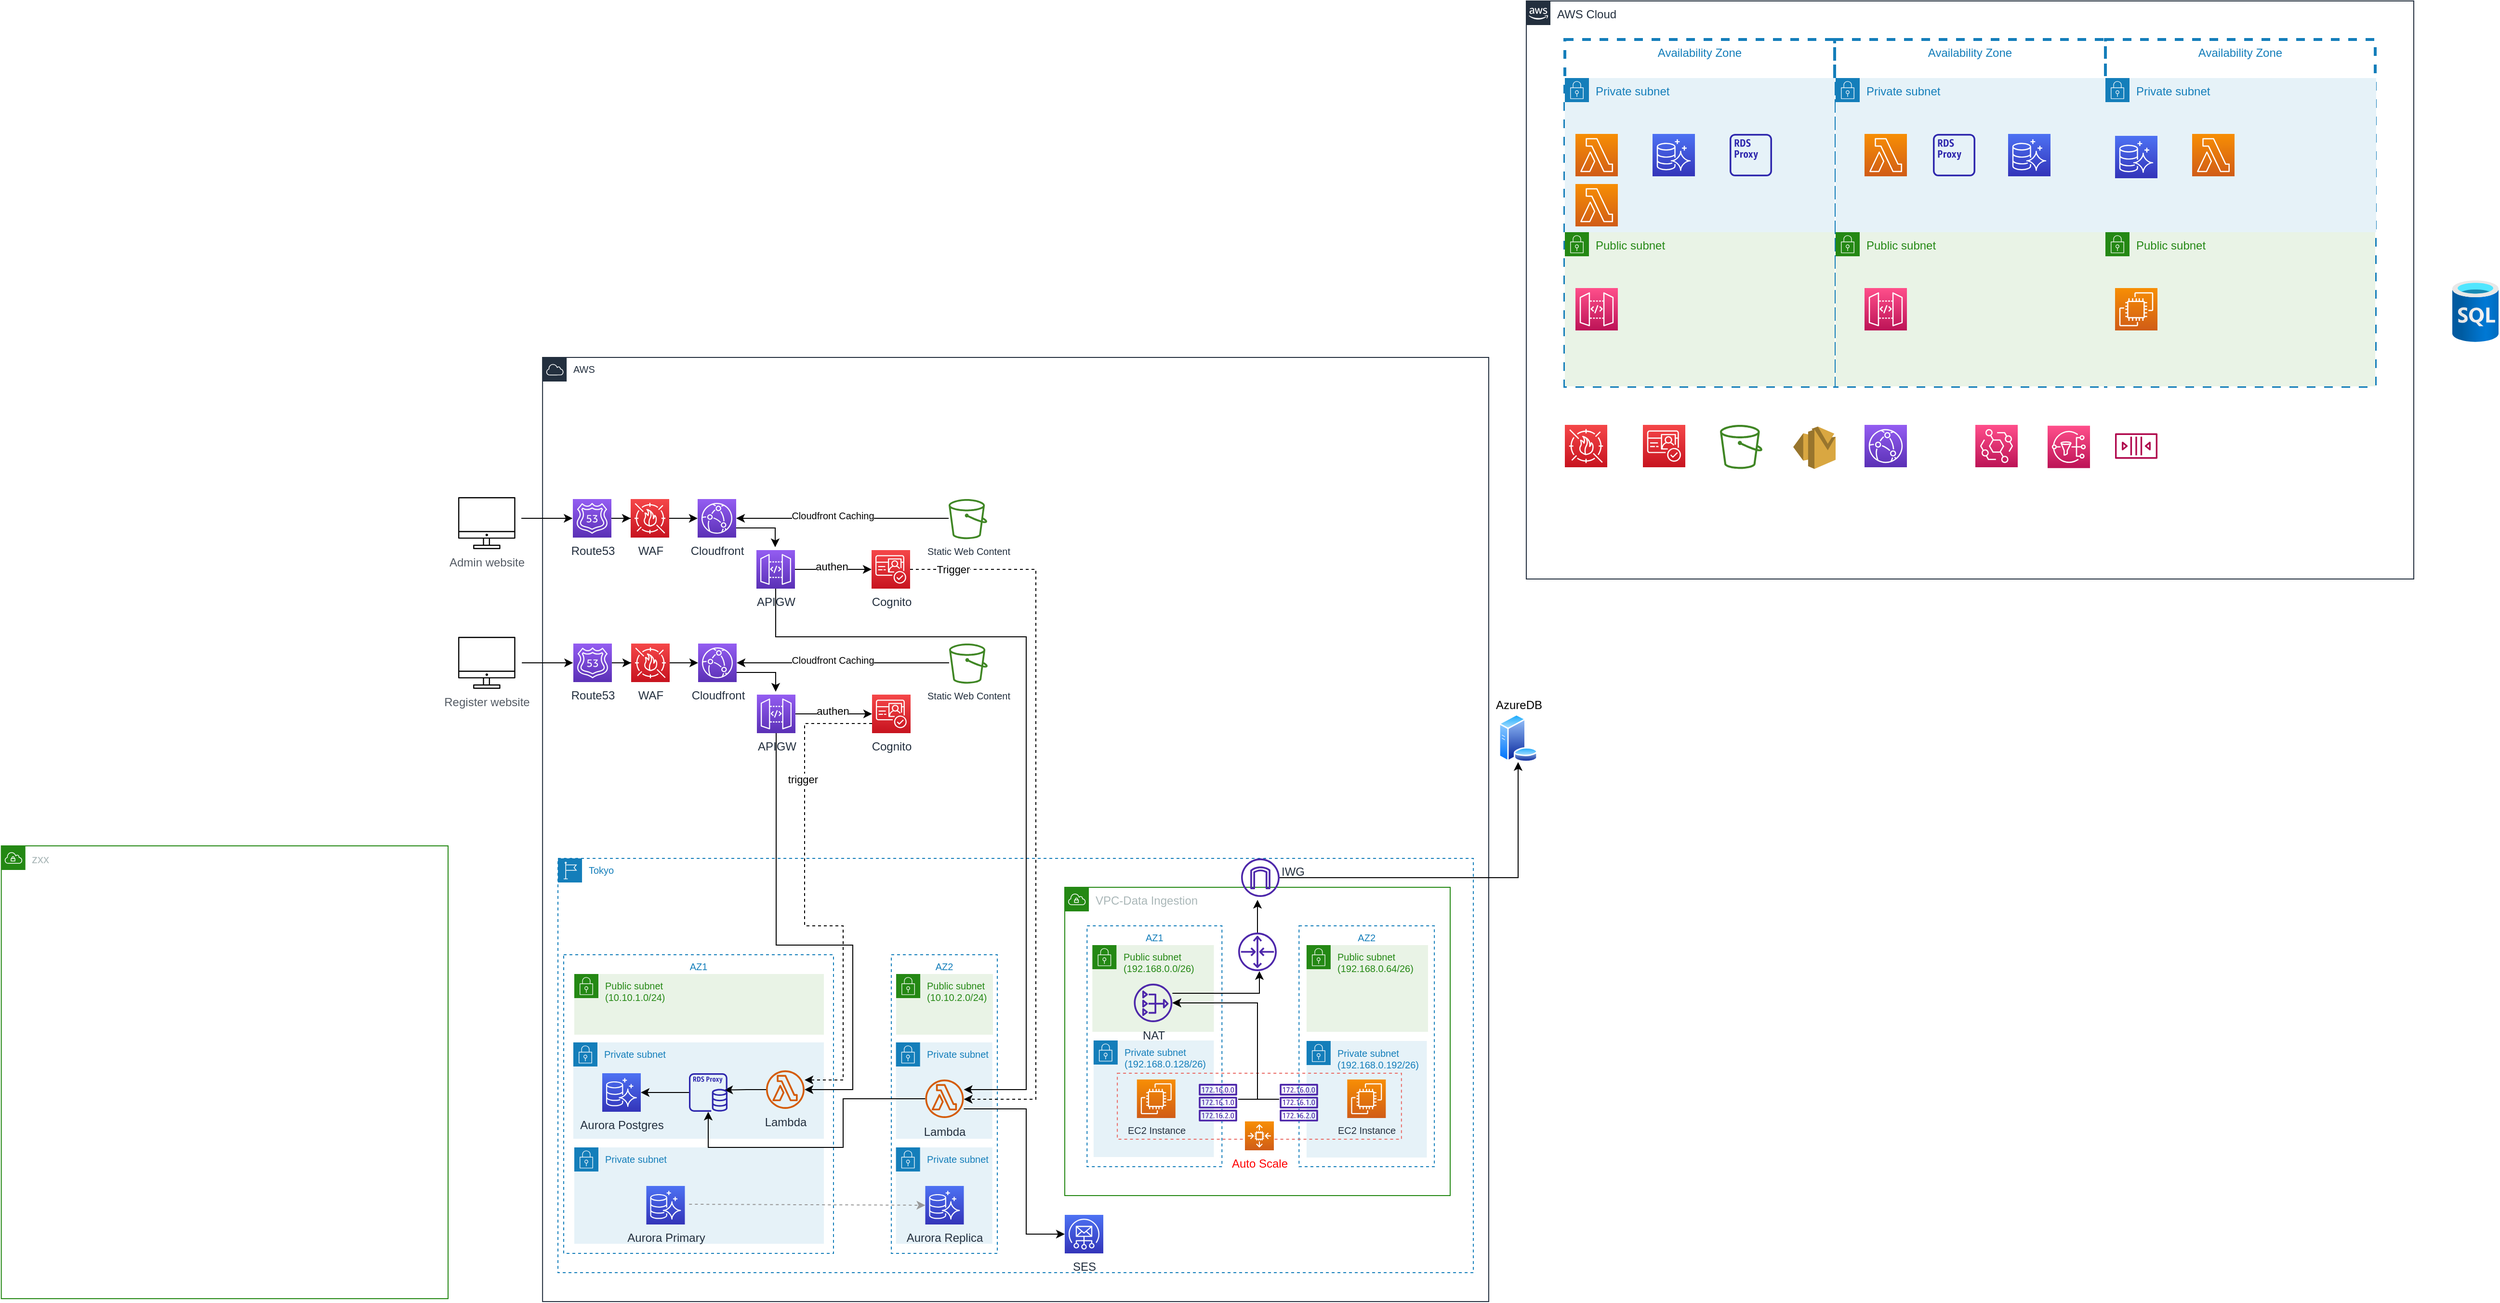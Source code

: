<mxfile version="16.1.0" type="github">
  <diagram id="2hSW9WzXb2fy43kRYRb5" name="Page-1">
    <mxGraphModel dx="2351" dy="500" grid="1" gridSize="10" guides="1" tooltips="1" connect="1" arrows="1" fold="1" page="0" pageScale="1" pageWidth="827" pageHeight="1169" math="0" shadow="0">
      <root>
        <mxCell id="0" />
        <mxCell id="1" parent="0" />
        <mxCell id="uzvsBsuKQJrdJu88t_Hv-79" value="AWS" style="points=[[0,0],[0.25,0],[0.5,0],[0.75,0],[1,0],[1,0.25],[1,0.5],[1,0.75],[1,1],[0.75,1],[0.5,1],[0.25,1],[0,1],[0,0.75],[0,0.5],[0,0.25]];outlineConnect=0;gradientColor=none;html=1;whiteSpace=wrap;fontSize=10;fontStyle=0;shape=mxgraph.aws4.group;grIcon=mxgraph.aws4.group_aws_cloud;strokeColor=#232F3E;fillColor=none;verticalAlign=top;align=left;spacingLeft=30;fontColor=#232F3E;dashed=0;" vertex="1" parent="1">
          <mxGeometry x="-1021.93" y="650" width="981.93" height="980" as="geometry" />
        </mxCell>
        <mxCell id="uzvsBsuKQJrdJu88t_Hv-80" value="Tokyo" style="points=[[0,0],[0.25,0],[0.5,0],[0.75,0],[1,0],[1,0.25],[1,0.5],[1,0.75],[1,1],[0.75,1],[0.5,1],[0.25,1],[0,1],[0,0.75],[0,0.5],[0,0.25]];outlineConnect=0;gradientColor=none;html=1;whiteSpace=wrap;fontSize=10;fontStyle=0;shape=mxgraph.aws4.group;grIcon=mxgraph.aws4.group_region;strokeColor=#147EBA;fillColor=none;verticalAlign=top;align=left;spacingLeft=30;fontColor=#147EBA;dashed=1;" vertex="1" parent="1">
          <mxGeometry x="-1005.97" y="1170" width="950" height="430" as="geometry" />
        </mxCell>
        <mxCell id="uzvsBsuKQJrdJu88t_Hv-116" value="VPC-Data Ingestion" style="points=[[0,0],[0.25,0],[0.5,0],[0.75,0],[1,0],[1,0.25],[1,0.5],[1,0.75],[1,1],[0.75,1],[0.5,1],[0.25,1],[0,1],[0,0.75],[0,0.5],[0,0.25]];outlineConnect=0;gradientColor=none;html=1;whiteSpace=wrap;fontSize=12;fontStyle=0;shape=mxgraph.aws4.group;grIcon=mxgraph.aws4.group_vpc;strokeColor=#248814;fillColor=none;verticalAlign=top;align=left;spacingLeft=30;fontColor=#AAB7B8;dashed=0;" vertex="1" parent="1">
          <mxGeometry x="-480" y="1200" width="400" height="320" as="geometry" />
        </mxCell>
        <mxCell id="uzvsBsuKQJrdJu88t_Hv-118" value="AZ2" style="fillColor=none;strokeColor=#147EBA;dashed=1;verticalAlign=top;fontStyle=0;fontColor=#147EBA;fontSize=10;" vertex="1" parent="1">
          <mxGeometry x="-236.86" y="1240" width="140.43" height="250" as="geometry" />
        </mxCell>
        <mxCell id="uzvsBsuKQJrdJu88t_Hv-148" value="Private subnet&lt;br&gt;(192.168.0.192/26)" style="points=[[0,0],[0.25,0],[0.5,0],[0.75,0],[1,0],[1,0.25],[1,0.5],[1,0.75],[1,1],[0.75,1],[0.5,1],[0.25,1],[0,1],[0,0.75],[0,0.5],[0,0.25]];outlineConnect=0;gradientColor=none;html=1;whiteSpace=wrap;fontSize=10;fontStyle=0;shape=mxgraph.aws4.group;grIcon=mxgraph.aws4.group_security_group;grStroke=0;strokeColor=#147EBA;fillColor=#E6F2F8;verticalAlign=top;align=left;spacingLeft=30;fontColor=#147EBA;dashed=0;" vertex="1" parent="1">
          <mxGeometry x="-229.05" y="1359.5" width="124.81" height="121" as="geometry" />
        </mxCell>
        <mxCell id="uzvsBsuKQJrdJu88t_Hv-1" value="AWS Cloud" style="points=[[0,0],[0.25,0],[0.5,0],[0.75,0],[1,0],[1,0.25],[1,0.5],[1,0.75],[1,1],[0.75,1],[0.5,1],[0.25,1],[0,1],[0,0.75],[0,0.5],[0,0.25]];outlineConnect=0;gradientColor=none;html=1;whiteSpace=wrap;fontSize=12;fontStyle=0;container=1;pointerEvents=0;collapsible=0;recursiveResize=0;shape=mxgraph.aws4.group;grIcon=mxgraph.aws4.group_aws_cloud_alt;strokeColor=#232F3E;fillColor=none;verticalAlign=top;align=left;spacingLeft=30;fontColor=#232F3E;dashed=0;" vertex="1" parent="1">
          <mxGeometry x="-1" y="280" width="921" height="600" as="geometry" />
        </mxCell>
        <mxCell id="uzvsBsuKQJrdJu88t_Hv-2" value="Availability Zone" style="fillColor=none;strokeColor=#147EBA;dashed=1;verticalAlign=top;fontStyle=0;fontColor=#147EBA;strokeWidth=3;" vertex="1" parent="uzvsBsuKQJrdJu88t_Hv-1">
          <mxGeometry x="40" y="40" width="280" height="360" as="geometry" />
        </mxCell>
        <mxCell id="uzvsBsuKQJrdJu88t_Hv-19" value="Availability Zone" style="fillColor=none;strokeColor=#147EBA;dashed=1;verticalAlign=top;fontStyle=0;fontColor=#147EBA;strokeWidth=3;" vertex="1" parent="uzvsBsuKQJrdJu88t_Hv-1">
          <mxGeometry x="320" y="40" width="281" height="360" as="geometry" />
        </mxCell>
        <mxCell id="uzvsBsuKQJrdJu88t_Hv-20" value="Availability Zone" style="fillColor=none;strokeColor=#147EBA;dashed=1;verticalAlign=top;fontStyle=0;fontColor=#147EBA;strokeWidth=3;" vertex="1" parent="uzvsBsuKQJrdJu88t_Hv-1">
          <mxGeometry x="601" y="40" width="280" height="360" as="geometry" />
        </mxCell>
        <mxCell id="uzvsBsuKQJrdJu88t_Hv-13" value="Private subnet" style="points=[[0,0],[0.25,0],[0.5,0],[0.75,0],[1,0],[1,0.25],[1,0.5],[1,0.75],[1,1],[0.75,1],[0.5,1],[0.25,1],[0,1],[0,0.75],[0,0.5],[0,0.25]];outlineConnect=0;gradientColor=none;html=1;whiteSpace=wrap;fontSize=12;fontStyle=0;container=1;pointerEvents=0;collapsible=0;recursiveResize=0;shape=mxgraph.aws4.group;grIcon=mxgraph.aws4.group_security_group;grStroke=0;strokeColor=#147EBA;fillColor=#E6F2F8;verticalAlign=top;align=left;spacingLeft=30;fontColor=#147EBA;dashed=0;" vertex="1" parent="uzvsBsuKQJrdJu88t_Hv-1">
          <mxGeometry x="40" y="80" width="280" height="160" as="geometry" />
        </mxCell>
        <mxCell id="uzvsBsuKQJrdJu88t_Hv-26" value="Private subnet" style="points=[[0,0],[0.25,0],[0.5,0],[0.75,0],[1,0],[1,0.25],[1,0.5],[1,0.75],[1,1],[0.75,1],[0.5,1],[0.25,1],[0,1],[0,0.75],[0,0.5],[0,0.25]];outlineConnect=0;gradientColor=none;html=1;whiteSpace=wrap;fontSize=12;fontStyle=0;container=1;pointerEvents=0;collapsible=0;recursiveResize=0;shape=mxgraph.aws4.group;grIcon=mxgraph.aws4.group_security_group;grStroke=0;strokeColor=#147EBA;fillColor=#E6F2F8;verticalAlign=top;align=left;spacingLeft=30;fontColor=#147EBA;dashed=0;" vertex="1" parent="uzvsBsuKQJrdJu88t_Hv-1">
          <mxGeometry x="321" y="80" width="280" height="160" as="geometry" />
        </mxCell>
        <mxCell id="uzvsBsuKQJrdJu88t_Hv-28" value="" style="sketch=0;points=[[0,0,0],[0.25,0,0],[0.5,0,0],[0.75,0,0],[1,0,0],[0,1,0],[0.25,1,0],[0.5,1,0],[0.75,1,0],[1,1,0],[0,0.25,0],[0,0.5,0],[0,0.75,0],[1,0.25,0],[1,0.5,0],[1,0.75,0]];outlineConnect=0;fontColor=#232F3E;gradientColor=#F78E04;gradientDirection=north;fillColor=#D05C17;strokeColor=#ffffff;dashed=0;verticalLabelPosition=bottom;verticalAlign=top;align=center;html=1;fontSize=12;fontStyle=0;aspect=fixed;shape=mxgraph.aws4.resourceIcon;resIcon=mxgraph.aws4.lambda;" vertex="1" parent="uzvsBsuKQJrdJu88t_Hv-26">
          <mxGeometry x="30" y="58" width="44" height="44" as="geometry" />
        </mxCell>
        <mxCell id="uzvsBsuKQJrdJu88t_Hv-30" value="" style="sketch=0;points=[[0,0,0],[0.25,0,0],[0.5,0,0],[0.75,0,0],[1,0,0],[0,1,0],[0.25,1,0],[0.5,1,0],[0.75,1,0],[1,1,0],[0,0.25,0],[0,0.5,0],[0,0.75,0],[1,0.25,0],[1,0.5,0],[1,0.75,0]];outlineConnect=0;fontColor=#232F3E;gradientColor=#4D72F3;gradientDirection=north;fillColor=#3334B9;strokeColor=#ffffff;dashed=0;verticalLabelPosition=bottom;verticalAlign=top;align=center;html=1;fontSize=12;fontStyle=0;aspect=fixed;shape=mxgraph.aws4.resourceIcon;resIcon=mxgraph.aws4.aurora;" vertex="1" parent="uzvsBsuKQJrdJu88t_Hv-26">
          <mxGeometry x="179" y="58" width="44" height="44" as="geometry" />
        </mxCell>
        <mxCell id="uzvsBsuKQJrdJu88t_Hv-27" value="Private subnet" style="points=[[0,0],[0.25,0],[0.5,0],[0.75,0],[1,0],[1,0.25],[1,0.5],[1,0.75],[1,1],[0.75,1],[0.5,1],[0.25,1],[0,1],[0,0.75],[0,0.5],[0,0.25]];outlineConnect=0;gradientColor=none;html=1;whiteSpace=wrap;fontSize=12;fontStyle=0;container=1;pointerEvents=0;collapsible=0;recursiveResize=0;shape=mxgraph.aws4.group;grIcon=mxgraph.aws4.group_security_group;grStroke=0;strokeColor=#147EBA;fillColor=#E6F2F8;verticalAlign=top;align=left;spacingLeft=30;fontColor=#147EBA;dashed=0;strokeWidth=6;" vertex="1" parent="uzvsBsuKQJrdJu88t_Hv-1">
          <mxGeometry x="601" y="80" width="281" height="160" as="geometry" />
        </mxCell>
        <mxCell id="uzvsBsuKQJrdJu88t_Hv-31" value="" style="sketch=0;points=[[0,0,0],[0.25,0,0],[0.5,0,0],[0.75,0,0],[1,0,0],[0,1,0],[0.25,1,0],[0.5,1,0],[0.75,1,0],[1,1,0],[0,0.25,0],[0,0.5,0],[0,0.75,0],[1,0.25,0],[1,0.5,0],[1,0.75,0]];outlineConnect=0;fontColor=#232F3E;gradientColor=#4D72F3;gradientDirection=north;fillColor=#3334B9;strokeColor=#ffffff;dashed=0;verticalLabelPosition=bottom;verticalAlign=top;align=center;html=1;fontSize=12;fontStyle=0;aspect=fixed;shape=mxgraph.aws4.resourceIcon;resIcon=mxgraph.aws4.aurora;" vertex="1" parent="uzvsBsuKQJrdJu88t_Hv-27">
          <mxGeometry x="10" y="60" width="44" height="44" as="geometry" />
        </mxCell>
        <mxCell id="uzvsBsuKQJrdJu88t_Hv-77" value="" style="sketch=0;points=[[0,0,0],[0.25,0,0],[0.5,0,0],[0.75,0,0],[1,0,0],[0,1,0],[0.25,1,0],[0.5,1,0],[0.75,1,0],[1,1,0],[0,0.25,0],[0,0.5,0],[0,0.75,0],[1,0.25,0],[1,0.5,0],[1,0.75,0]];outlineConnect=0;fontColor=#232F3E;gradientColor=#F78E04;gradientDirection=north;fillColor=#D05C17;strokeColor=#ffffff;dashed=0;verticalLabelPosition=bottom;verticalAlign=top;align=center;html=1;fontSize=12;fontStyle=0;aspect=fixed;shape=mxgraph.aws4.resourceIcon;resIcon=mxgraph.aws4.lambda;" vertex="1" parent="uzvsBsuKQJrdJu88t_Hv-27">
          <mxGeometry x="90" y="58" width="44" height="44" as="geometry" />
        </mxCell>
        <mxCell id="uzvsBsuKQJrdJu88t_Hv-16" value="" style="sketch=0;points=[[0,0,0],[0.25,0,0],[0.5,0,0],[0.75,0,0],[1,0,0],[0,1,0],[0.25,1,0],[0.5,1,0],[0.75,1,0],[1,1,0],[0,0.25,0],[0,0.5,0],[0,0.75,0],[1,0.25,0],[1,0.5,0],[1,0.75,0]];outlineConnect=0;fontColor=#232F3E;gradientColor=#F78E04;gradientDirection=north;fillColor=#D05C17;strokeColor=#ffffff;dashed=0;verticalLabelPosition=bottom;verticalAlign=top;align=center;html=1;fontSize=12;fontStyle=0;aspect=fixed;shape=mxgraph.aws4.resourceIcon;resIcon=mxgraph.aws4.lambda;" vertex="1" parent="uzvsBsuKQJrdJu88t_Hv-1">
          <mxGeometry x="51" y="138" width="44" height="44" as="geometry" />
        </mxCell>
        <mxCell id="uzvsBsuKQJrdJu88t_Hv-18" value="" style="sketch=0;outlineConnect=0;fontColor=#232F3E;gradientColor=none;fillColor=#2E27AD;strokeColor=none;dashed=0;verticalLabelPosition=bottom;verticalAlign=top;align=center;html=1;fontSize=12;fontStyle=0;aspect=fixed;pointerEvents=1;shape=mxgraph.aws4.rds_proxy_alt;" vertex="1" parent="uzvsBsuKQJrdJu88t_Hv-1">
          <mxGeometry x="211" y="138" width="44" height="44" as="geometry" />
        </mxCell>
        <mxCell id="uzvsBsuKQJrdJu88t_Hv-17" value="" style="sketch=0;points=[[0,0,0],[0.25,0,0],[0.5,0,0],[0.75,0,0],[1,0,0],[0,1,0],[0.25,1,0],[0.5,1,0],[0.75,1,0],[1,1,0],[0,0.25,0],[0,0.5,0],[0,0.75,0],[1,0.25,0],[1,0.5,0],[1,0.75,0]];outlineConnect=0;fontColor=#232F3E;gradientColor=#4D72F3;gradientDirection=north;fillColor=#3334B9;strokeColor=#ffffff;dashed=0;verticalLabelPosition=bottom;verticalAlign=top;align=center;html=1;fontSize=12;fontStyle=0;aspect=fixed;shape=mxgraph.aws4.resourceIcon;resIcon=mxgraph.aws4.aurora;" vertex="1" parent="uzvsBsuKQJrdJu88t_Hv-1">
          <mxGeometry x="131" y="138" width="44" height="44" as="geometry" />
        </mxCell>
        <mxCell id="uzvsBsuKQJrdJu88t_Hv-29" value="" style="sketch=0;outlineConnect=0;fontColor=#232F3E;gradientColor=none;fillColor=#2E27AD;strokeColor=none;dashed=0;verticalLabelPosition=bottom;verticalAlign=top;align=center;html=1;fontSize=12;fontStyle=0;aspect=fixed;pointerEvents=1;shape=mxgraph.aws4.rds_proxy_alt;" vertex="1" parent="uzvsBsuKQJrdJu88t_Hv-1">
          <mxGeometry x="422" y="138" width="44" height="44" as="geometry" />
        </mxCell>
        <mxCell id="uzvsBsuKQJrdJu88t_Hv-32" value="Public subnet" style="points=[[0,0],[0.25,0],[0.5,0],[0.75,0],[1,0],[1,0.25],[1,0.5],[1,0.75],[1,1],[0.75,1],[0.5,1],[0.25,1],[0,1],[0,0.75],[0,0.5],[0,0.25]];outlineConnect=0;gradientColor=none;html=1;whiteSpace=wrap;fontSize=12;fontStyle=0;container=1;pointerEvents=0;collapsible=0;recursiveResize=0;shape=mxgraph.aws4.group;grIcon=mxgraph.aws4.group_security_group;grStroke=0;strokeColor=#248814;fillColor=#E9F3E6;verticalAlign=top;align=left;spacingLeft=30;fontColor=#248814;dashed=0;" vertex="1" parent="uzvsBsuKQJrdJu88t_Hv-1">
          <mxGeometry x="40" y="240" width="280" height="160" as="geometry" />
        </mxCell>
        <mxCell id="uzvsBsuKQJrdJu88t_Hv-33" value="" style="sketch=0;points=[[0,0,0],[0.25,0,0],[0.5,0,0],[0.75,0,0],[1,0,0],[0,1,0],[0.25,1,0],[0.5,1,0],[0.75,1,0],[1,1,0],[0,0.25,0],[0,0.5,0],[0,0.75,0],[1,0.25,0],[1,0.5,0],[1,0.75,0]];outlineConnect=0;fontColor=#232F3E;gradientColor=#FF4F8B;gradientDirection=north;fillColor=#BC1356;strokeColor=#ffffff;dashed=0;verticalLabelPosition=bottom;verticalAlign=top;align=center;html=1;fontSize=12;fontStyle=0;aspect=fixed;shape=mxgraph.aws4.resourceIcon;resIcon=mxgraph.aws4.api_gateway;" vertex="1" parent="uzvsBsuKQJrdJu88t_Hv-1">
          <mxGeometry x="51" y="298" width="44" height="44" as="geometry" />
        </mxCell>
        <mxCell id="uzvsBsuKQJrdJu88t_Hv-34" value="Public subnet" style="points=[[0,0],[0.25,0],[0.5,0],[0.75,0],[1,0],[1,0.25],[1,0.5],[1,0.75],[1,1],[0.75,1],[0.5,1],[0.25,1],[0,1],[0,0.75],[0,0.5],[0,0.25]];outlineConnect=0;gradientColor=none;html=1;whiteSpace=wrap;fontSize=12;fontStyle=0;container=1;pointerEvents=0;collapsible=0;recursiveResize=0;shape=mxgraph.aws4.group;grIcon=mxgraph.aws4.group_security_group;grStroke=0;strokeColor=#248814;fillColor=#E9F3E6;verticalAlign=top;align=left;spacingLeft=30;fontColor=#248814;dashed=0;" vertex="1" parent="uzvsBsuKQJrdJu88t_Hv-1">
          <mxGeometry x="321" y="240" width="280" height="160" as="geometry" />
        </mxCell>
        <mxCell id="uzvsBsuKQJrdJu88t_Hv-35" value="" style="sketch=0;points=[[0,0,0],[0.25,0,0],[0.5,0,0],[0.75,0,0],[1,0,0],[0,1,0],[0.25,1,0],[0.5,1,0],[0.75,1,0],[1,1,0],[0,0.25,0],[0,0.5,0],[0,0.75,0],[1,0.25,0],[1,0.5,0],[1,0.75,0]];outlineConnect=0;fontColor=#232F3E;gradientColor=#FF4F8B;gradientDirection=north;fillColor=#BC1356;strokeColor=#ffffff;dashed=0;verticalLabelPosition=bottom;verticalAlign=top;align=center;html=1;fontSize=12;fontStyle=0;aspect=fixed;shape=mxgraph.aws4.resourceIcon;resIcon=mxgraph.aws4.api_gateway;" vertex="1" parent="uzvsBsuKQJrdJu88t_Hv-34">
          <mxGeometry x="30" y="58" width="44" height="44" as="geometry" />
        </mxCell>
        <mxCell id="uzvsBsuKQJrdJu88t_Hv-37" value="" style="sketch=0;points=[[0,0,0],[0.25,0,0],[0.5,0,0],[0.75,0,0],[1,0,0],[0,1,0],[0.25,1,0],[0.5,1,0],[0.75,1,0],[1,1,0],[0,0.25,0],[0,0.5,0],[0,0.75,0],[1,0.25,0],[1,0.5,0],[1,0.75,0]];outlineConnect=0;fontColor=#232F3E;gradientColor=#F54749;gradientDirection=north;fillColor=#C7131F;strokeColor=#ffffff;dashed=0;verticalLabelPosition=bottom;verticalAlign=top;align=center;html=1;fontSize=12;fontStyle=0;aspect=fixed;shape=mxgraph.aws4.resourceIcon;resIcon=mxgraph.aws4.waf;" vertex="1" parent="uzvsBsuKQJrdJu88t_Hv-1">
          <mxGeometry x="40" y="440" width="44" height="44" as="geometry" />
        </mxCell>
        <mxCell id="uzvsBsuKQJrdJu88t_Hv-36" value="" style="sketch=0;points=[[0,0,0],[0.25,0,0],[0.5,0,0],[0.75,0,0],[1,0,0],[0,1,0],[0.25,1,0],[0.5,1,0],[0.75,1,0],[1,1,0],[0,0.25,0],[0,0.5,0],[0,0.75,0],[1,0.25,0],[1,0.5,0],[1,0.75,0]];outlineConnect=0;fontColor=#232F3E;gradientColor=#F54749;gradientDirection=north;fillColor=#C7131F;strokeColor=#ffffff;dashed=0;verticalLabelPosition=bottom;verticalAlign=top;align=center;html=1;fontSize=12;fontStyle=0;aspect=fixed;shape=mxgraph.aws4.resourceIcon;resIcon=mxgraph.aws4.cognito;" vertex="1" parent="uzvsBsuKQJrdJu88t_Hv-1">
          <mxGeometry x="121" y="440" width="44" height="44" as="geometry" />
        </mxCell>
        <mxCell id="uzvsBsuKQJrdJu88t_Hv-38" value="" style="sketch=0;outlineConnect=0;fontColor=#232F3E;gradientColor=none;fillColor=#3F8624;strokeColor=none;dashed=0;verticalLabelPosition=bottom;verticalAlign=top;align=center;html=1;fontSize=12;fontStyle=0;aspect=fixed;pointerEvents=1;shape=mxgraph.aws4.bucket;" vertex="1" parent="uzvsBsuKQJrdJu88t_Hv-1">
          <mxGeometry x="201" y="440" width="44" height="45.76" as="geometry" />
        </mxCell>
        <mxCell id="uzvsBsuKQJrdJu88t_Hv-40" value="" style="outlineConnect=0;dashed=0;verticalLabelPosition=bottom;verticalAlign=top;align=center;html=1;shape=mxgraph.aws3.ses;fillColor=#D9A741;gradientColor=none;strokeColor=default;strokeWidth=3;" vertex="1" parent="uzvsBsuKQJrdJu88t_Hv-1">
          <mxGeometry x="277" y="441.76" width="44" height="44" as="geometry" />
        </mxCell>
        <mxCell id="uzvsBsuKQJrdJu88t_Hv-42" value="" style="sketch=0;points=[[0,0,0],[0.25,0,0],[0.5,0,0],[0.75,0,0],[1,0,0],[0,1,0],[0.25,1,0],[0.5,1,0],[0.75,1,0],[1,1,0],[0,0.25,0],[0,0.5,0],[0,0.75,0],[1,0.25,0],[1,0.5,0],[1,0.75,0]];outlineConnect=0;fontColor=#232F3E;gradientColor=#F78E04;gradientDirection=north;fillColor=#D05C17;strokeColor=#ffffff;dashed=0;verticalLabelPosition=bottom;verticalAlign=top;align=center;html=1;fontSize=12;fontStyle=0;aspect=fixed;shape=mxgraph.aws4.resourceIcon;resIcon=mxgraph.aws4.lambda;" vertex="1" parent="uzvsBsuKQJrdJu88t_Hv-1">
          <mxGeometry x="51" y="190" width="44" height="44" as="geometry" />
        </mxCell>
        <mxCell id="uzvsBsuKQJrdJu88t_Hv-43" value="" style="sketch=0;points=[[0,0,0],[0.25,0,0],[0.5,0,0],[0.75,0,0],[1,0,0],[0,1,0],[0.25,1,0],[0.5,1,0],[0.75,1,0],[1,1,0],[0,0.25,0],[0,0.5,0],[0,0.75,0],[1,0.25,0],[1,0.5,0],[1,0.75,0]];outlineConnect=0;fontColor=#232F3E;gradientColor=#945DF2;gradientDirection=north;fillColor=#5A30B5;strokeColor=#ffffff;dashed=0;verticalLabelPosition=bottom;verticalAlign=top;align=center;html=1;fontSize=12;fontStyle=0;aspect=fixed;shape=mxgraph.aws4.resourceIcon;resIcon=mxgraph.aws4.cloudfront;" vertex="1" parent="uzvsBsuKQJrdJu88t_Hv-1">
          <mxGeometry x="351" y="440" width="44" height="44" as="geometry" />
        </mxCell>
        <mxCell id="uzvsBsuKQJrdJu88t_Hv-44" value="" style="sketch=0;points=[[0,0,0],[0.25,0,0],[0.5,0,0],[0.75,0,0],[1,0,0],[0,1,0],[0.25,1,0],[0.5,1,0],[0.75,1,0],[1,1,0],[0,0.25,0],[0,0.5,0],[0,0.75,0],[1,0.25,0],[1,0.5,0],[1,0.75,0]];outlineConnect=0;fontColor=#232F3E;gradientColor=#FF4F8B;gradientDirection=north;fillColor=#BC1356;strokeColor=#ffffff;dashed=0;verticalLabelPosition=bottom;verticalAlign=top;align=center;html=1;fontSize=12;fontStyle=0;aspect=fixed;shape=mxgraph.aws4.resourceIcon;resIcon=mxgraph.aws4.eventbridge;" vertex="1" parent="uzvsBsuKQJrdJu88t_Hv-1">
          <mxGeometry x="466" y="440" width="44" height="44" as="geometry" />
        </mxCell>
        <mxCell id="uzvsBsuKQJrdJu88t_Hv-46" value="Public subnet" style="points=[[0,0],[0.25,0],[0.5,0],[0.75,0],[1,0],[1,0.25],[1,0.5],[1,0.75],[1,1],[0.75,1],[0.5,1],[0.25,1],[0,1],[0,0.75],[0,0.5],[0,0.25]];outlineConnect=0;gradientColor=none;html=1;whiteSpace=wrap;fontSize=12;fontStyle=0;container=1;pointerEvents=0;collapsible=0;recursiveResize=0;shape=mxgraph.aws4.group;grIcon=mxgraph.aws4.group_security_group;grStroke=0;strokeColor=#248814;fillColor=#E9F3E6;verticalAlign=top;align=left;spacingLeft=30;fontColor=#248814;dashed=0;strokeWidth=8;" vertex="1" parent="uzvsBsuKQJrdJu88t_Hv-1">
          <mxGeometry x="601" y="240" width="280" height="160" as="geometry" />
        </mxCell>
        <mxCell id="uzvsBsuKQJrdJu88t_Hv-47" value="" style="sketch=0;points=[[0,0,0],[0.25,0,0],[0.5,0,0],[0.75,0,0],[1,0,0],[0,1,0],[0.25,1,0],[0.5,1,0],[0.75,1,0],[1,1,0],[0,0.25,0],[0,0.5,0],[0,0.75,0],[1,0.25,0],[1,0.5,0],[1,0.75,0]];outlineConnect=0;fontColor=#232F3E;gradientColor=#F78E04;gradientDirection=north;fillColor=#D05C17;strokeColor=#ffffff;dashed=0;verticalLabelPosition=bottom;verticalAlign=top;align=center;html=1;fontSize=12;fontStyle=0;aspect=fixed;shape=mxgraph.aws4.resourceIcon;resIcon=mxgraph.aws4.ec2;" vertex="1" parent="uzvsBsuKQJrdJu88t_Hv-46">
          <mxGeometry x="10" y="58" width="44" height="44" as="geometry" />
        </mxCell>
        <mxCell id="uzvsBsuKQJrdJu88t_Hv-45" value="" style="sketch=0;outlineConnect=0;fontColor=#232F3E;gradientColor=none;fillColor=#B0084D;strokeColor=none;dashed=0;verticalLabelPosition=bottom;verticalAlign=top;align=center;html=1;fontSize=12;fontStyle=0;aspect=fixed;pointerEvents=1;shape=mxgraph.aws4.queue;" vertex="1" parent="uzvsBsuKQJrdJu88t_Hv-1">
          <mxGeometry x="611" y="448.74" width="44" height="26.51" as="geometry" />
        </mxCell>
        <mxCell id="uzvsBsuKQJrdJu88t_Hv-78" value="" style="sketch=0;points=[[0,0,0],[0.25,0,0],[0.5,0,0],[0.75,0,0],[1,0,0],[0,1,0],[0.25,1,0],[0.5,1,0],[0.75,1,0],[1,1,0],[0,0.25,0],[0,0.5,0],[0,0.75,0],[1,0.25,0],[1,0.5,0],[1,0.75,0]];outlineConnect=0;fontColor=#232F3E;gradientColor=#FF4F8B;gradientDirection=north;fillColor=#BC1356;strokeColor=#ffffff;dashed=0;verticalLabelPosition=bottom;verticalAlign=top;align=center;html=1;fontSize=12;fontStyle=0;aspect=fixed;shape=mxgraph.aws4.resourceIcon;resIcon=mxgraph.aws4.sns;" vertex="1" parent="uzvsBsuKQJrdJu88t_Hv-1">
          <mxGeometry x="541" y="440.88" width="44" height="44" as="geometry" />
        </mxCell>
        <mxCell id="uzvsBsuKQJrdJu88t_Hv-48" value="" style="aspect=fixed;html=1;points=[];align=center;image;fontSize=12;image=img/lib/azure2/databases/SQL_Database.svg;strokeColor=default;strokeWidth=3;fillColor=none;" vertex="1" parent="1">
          <mxGeometry x="960" y="570" width="48" height="64" as="geometry" />
        </mxCell>
        <mxCell id="uzvsBsuKQJrdJu88t_Hv-81" value="zxx" style="points=[[0,0],[0.25,0],[0.5,0],[0.75,0],[1,0],[1,0.25],[1,0.5],[1,0.75],[1,1],[0.75,1],[0.5,1],[0.25,1],[0,1],[0,0.75],[0,0.5],[0,0.25]];outlineConnect=0;gradientColor=none;html=1;whiteSpace=wrap;fontSize=12;fontStyle=0;shape=mxgraph.aws4.group;grIcon=mxgraph.aws4.group_vpc;strokeColor=#248814;fillColor=none;verticalAlign=top;align=left;spacingLeft=30;fontColor=#AAB7B8;dashed=0;" vertex="1" parent="1">
          <mxGeometry x="-1583.64" y="1157" width="463.64" height="470" as="geometry" />
        </mxCell>
        <mxCell id="uzvsBsuKQJrdJu88t_Hv-82" value="AZ1" style="fillColor=none;strokeColor=#147EBA;dashed=1;verticalAlign=top;fontStyle=0;fontColor=#147EBA;fontSize=10;" vertex="1" parent="1">
          <mxGeometry x="-1000" y="1270" width="280" height="310" as="geometry" />
        </mxCell>
        <mxCell id="uzvsBsuKQJrdJu88t_Hv-83" value="Private subnet" style="points=[[0,0],[0.25,0],[0.5,0],[0.75,0],[1,0],[1,0.25],[1,0.5],[1,0.75],[1,1],[0.75,1],[0.5,1],[0.25,1],[0,1],[0,0.75],[0,0.5],[0,0.25]];outlineConnect=0;gradientColor=none;html=1;whiteSpace=wrap;fontSize=10;fontStyle=0;shape=mxgraph.aws4.group;grIcon=mxgraph.aws4.group_security_group;grStroke=0;strokeColor=#147EBA;fillColor=#E6F2F8;verticalAlign=top;align=left;spacingLeft=30;fontColor=#147EBA;dashed=0;" vertex="1" parent="1">
          <mxGeometry x="-990" y="1361" width="260" height="100" as="geometry" />
        </mxCell>
        <mxCell id="uzvsBsuKQJrdJu88t_Hv-84" value="AZ2" style="fillColor=none;strokeColor=#147EBA;dashed=1;verticalAlign=top;fontStyle=0;fontColor=#147EBA;fontSize=10;" vertex="1" parent="1">
          <mxGeometry x="-660" y="1270" width="110" height="310" as="geometry" />
        </mxCell>
        <mxCell id="uzvsBsuKQJrdJu88t_Hv-89" value="Public subnet&lt;br style=&quot;font-size: 10px;&quot;&gt;(10.10.1.0/24)" style="points=[[0,0],[0.25,0],[0.5,0],[0.75,0],[1,0],[1,0.25],[1,0.5],[1,0.75],[1,1],[0.75,1],[0.5,1],[0.25,1],[0,1],[0,0.75],[0,0.5],[0,0.25]];outlineConnect=0;gradientColor=none;html=1;whiteSpace=wrap;fontSize=10;fontStyle=0;shape=mxgraph.aws4.group;grIcon=mxgraph.aws4.group_security_group;grStroke=0;strokeColor=#248814;fillColor=#E9F3E6;verticalAlign=top;align=left;spacingLeft=30;fontColor=#248814;dashed=0;" vertex="1" parent="1">
          <mxGeometry x="-989" y="1290" width="259" height="63" as="geometry" />
        </mxCell>
        <mxCell id="uzvsBsuKQJrdJu88t_Hv-90" value="Public subnet&lt;br style=&quot;font-size: 10px;&quot;&gt;(10.10.2.0/24)" style="points=[[0,0],[0.25,0],[0.5,0],[0.75,0],[1,0],[1,0.25],[1,0.5],[1,0.75],[1,1],[0.75,1],[0.5,1],[0.25,1],[0,1],[0,0.75],[0,0.5],[0,0.25]];outlineConnect=0;gradientColor=none;html=1;whiteSpace=wrap;fontSize=10;fontStyle=0;shape=mxgraph.aws4.group;grIcon=mxgraph.aws4.group_security_group;grStroke=0;strokeColor=#248814;fillColor=#E9F3E6;verticalAlign=top;align=left;spacingLeft=30;fontColor=#248814;dashed=0;" vertex="1" parent="1">
          <mxGeometry x="-654.98" y="1290" width="100.47" height="63" as="geometry" />
        </mxCell>
        <mxCell id="uzvsBsuKQJrdJu88t_Hv-91" value="Private subnet" style="points=[[0,0],[0.25,0],[0.5,0],[0.75,0],[1,0],[1,0.25],[1,0.5],[1,0.75],[1,1],[0.75,1],[0.5,1],[0.25,1],[0,1],[0,0.75],[0,0.5],[0,0.25]];outlineConnect=0;gradientColor=none;html=1;whiteSpace=wrap;fontSize=10;fontStyle=0;shape=mxgraph.aws4.group;grIcon=mxgraph.aws4.group_security_group;grStroke=0;strokeColor=#147EBA;fillColor=#E6F2F8;verticalAlign=top;align=left;spacingLeft=30;fontColor=#147EBA;dashed=0;" vertex="1" parent="1">
          <mxGeometry x="-655.17" y="1361" width="100" height="100" as="geometry" />
        </mxCell>
        <mxCell id="uzvsBsuKQJrdJu88t_Hv-94" style="edgeStyle=orthogonalEdgeStyle;rounded=0;orthogonalLoop=1;jettySize=auto;html=1;fontSize=10;strokeColor=#000000;" edge="1" parent="1" source="uzvsBsuKQJrdJu88t_Hv-95">
          <mxGeometry relative="1" as="geometry">
            <Array as="points">
              <mxPoint x="-780.93" y="977" />
            </Array>
            <mxPoint x="-780" y="997" as="targetPoint" />
          </mxGeometry>
        </mxCell>
        <mxCell id="uzvsBsuKQJrdJu88t_Hv-95" value="Cloudfront" style="sketch=0;points=[[0,0,0],[0.25,0,0],[0.5,0,0],[0.75,0,0],[1,0,0],[0,1,0],[0.25,1,0],[0.5,1,0],[0.75,1,0],[1,1,0],[0,0.25,0],[0,0.5,0],[0,0.75,0],[1,0.25,0],[1,0.5,0],[1,0.75,0]];outlineConnect=0;fontColor=#232F3E;gradientColor=#945DF2;gradientDirection=north;fillColor=#5A30B5;strokeColor=#ffffff;dashed=0;verticalLabelPosition=bottom;verticalAlign=top;align=center;html=1;fontSize=12;fontStyle=0;aspect=fixed;shape=mxgraph.aws4.resourceIcon;resIcon=mxgraph.aws4.cloudfront;" vertex="1" parent="1">
          <mxGeometry x="-860.5" y="947" width="40" height="40" as="geometry" />
        </mxCell>
        <mxCell id="uzvsBsuKQJrdJu88t_Hv-96" style="edgeStyle=orthogonalEdgeStyle;rounded=0;orthogonalLoop=1;jettySize=auto;html=1;entryX=1;entryY=0.5;entryDx=0;entryDy=0;entryPerimeter=0;fontSize=10;strokeColor=#000000;" edge="1" parent="1" source="uzvsBsuKQJrdJu88t_Hv-103" target="uzvsBsuKQJrdJu88t_Hv-95">
          <mxGeometry relative="1" as="geometry">
            <Array as="points">
              <mxPoint x="-621" y="967" />
            </Array>
          </mxGeometry>
        </mxCell>
        <mxCell id="uzvsBsuKQJrdJu88t_Hv-97" value="Cloudfront Caching" style="edgeLabel;html=1;align=center;verticalAlign=middle;resizable=0;points=[];fontSize=10;" vertex="1" connectable="0" parent="uzvsBsuKQJrdJu88t_Hv-96">
          <mxGeometry x="0.097" y="-3" relative="1" as="geometry">
            <mxPoint as="offset" />
          </mxGeometry>
        </mxCell>
        <mxCell id="uzvsBsuKQJrdJu88t_Hv-98" style="edgeStyle=orthogonalEdgeStyle;rounded=0;orthogonalLoop=1;jettySize=auto;html=1;entryX=0.29;entryY=0.5;entryDx=0;entryDy=0;entryPerimeter=0;fontSize=10;strokeColor=#000000;" edge="1" parent="1">
          <mxGeometry relative="1" as="geometry">
            <mxPoint x="-1043.43" y="967" as="sourcePoint" />
            <mxPoint x="-990.33" y="967" as="targetPoint" />
          </mxGeometry>
        </mxCell>
        <mxCell id="uzvsBsuKQJrdJu88t_Hv-103" value="Static Web Content" style="sketch=0;outlineConnect=0;fontColor=#232F3E;gradientColor=none;fillColor=#3F8624;strokeColor=none;dashed=0;verticalLabelPosition=bottom;verticalAlign=top;align=center;html=1;fontSize=10;fontStyle=0;aspect=fixed;pointerEvents=1;shape=mxgraph.aws4.bucket;" vertex="1" parent="1">
          <mxGeometry x="-600.0" y="947" width="40" height="41.6" as="geometry" />
        </mxCell>
        <mxCell id="uzvsBsuKQJrdJu88t_Hv-167" style="edgeStyle=orthogonalEdgeStyle;rounded=0;orthogonalLoop=1;jettySize=auto;html=1;entryX=0;entryY=0.5;entryDx=0;entryDy=0;entryPerimeter=0;" edge="1" parent="1" source="uzvsBsuKQJrdJu88t_Hv-106" target="uzvsBsuKQJrdJu88t_Hv-166">
          <mxGeometry relative="1" as="geometry" />
        </mxCell>
        <mxCell id="uzvsBsuKQJrdJu88t_Hv-168" value="authen" style="edgeLabel;html=1;align=center;verticalAlign=middle;resizable=0;points=[];" vertex="1" connectable="0" parent="uzvsBsuKQJrdJu88t_Hv-167">
          <mxGeometry x="-0.044" y="3" relative="1" as="geometry">
            <mxPoint as="offset" />
          </mxGeometry>
        </mxCell>
        <mxCell id="uzvsBsuKQJrdJu88t_Hv-177" style="edgeStyle=orthogonalEdgeStyle;rounded=0;orthogonalLoop=1;jettySize=auto;html=1;" edge="1" parent="1" source="uzvsBsuKQJrdJu88t_Hv-106" target="uzvsBsuKQJrdJu88t_Hv-114">
          <mxGeometry relative="1" as="geometry">
            <Array as="points">
              <mxPoint x="-779" y="1260" />
              <mxPoint x="-700" y="1260" />
              <mxPoint x="-700" y="1410" />
            </Array>
          </mxGeometry>
        </mxCell>
        <mxCell id="uzvsBsuKQJrdJu88t_Hv-106" value="APIGW" style="sketch=0;points=[[0,0,0],[0.25,0,0],[0.5,0,0],[0.75,0,0],[1,0,0],[0,1,0],[0.25,1,0],[0.5,1,0],[0.75,1,0],[1,1,0],[0,0.25,0],[0,0.5,0],[0,0.75,0],[1,0.25,0],[1,0.5,0],[1,0.75,0]];outlineConnect=0;fontColor=#232F3E;gradientColor=#945DF2;gradientDirection=north;fillColor=#5A30B5;strokeColor=#ffffff;dashed=0;verticalLabelPosition=bottom;verticalAlign=top;align=center;html=1;fontSize=12;fontStyle=0;aspect=fixed;shape=mxgraph.aws4.resourceIcon;resIcon=mxgraph.aws4.api_gateway;" vertex="1" parent="1">
          <mxGeometry x="-799.5" y="1000" width="40" height="40" as="geometry" />
        </mxCell>
        <mxCell id="uzvsBsuKQJrdJu88t_Hv-109" value="Private subnet" style="points=[[0,0],[0.25,0],[0.5,0],[0.75,0],[1,0],[1,0.25],[1,0.5],[1,0.75],[1,1],[0.75,1],[0.5,1],[0.25,1],[0,1],[0,0.75],[0,0.5],[0,0.25]];outlineConnect=0;gradientColor=none;html=1;whiteSpace=wrap;fontSize=10;fontStyle=0;shape=mxgraph.aws4.group;grIcon=mxgraph.aws4.group_security_group;grStroke=0;strokeColor=#147EBA;fillColor=#E6F2F8;verticalAlign=top;align=left;spacingLeft=30;fontColor=#147EBA;dashed=0;" vertex="1" parent="1">
          <mxGeometry x="-989" y="1470" width="259" height="100" as="geometry" />
        </mxCell>
        <mxCell id="uzvsBsuKQJrdJu88t_Hv-110" value="Private subnet" style="points=[[0,0],[0.25,0],[0.5,0],[0.75,0],[1,0],[1,0.25],[1,0.5],[1,0.75],[1,1],[0.75,1],[0.5,1],[0.25,1],[0,1],[0,0.75],[0,0.5],[0,0.25]];outlineConnect=0;gradientColor=none;html=1;whiteSpace=wrap;fontSize=10;fontStyle=0;shape=mxgraph.aws4.group;grIcon=mxgraph.aws4.group_security_group;grStroke=0;strokeColor=#147EBA;fillColor=#E6F2F8;verticalAlign=top;align=left;spacingLeft=30;fontColor=#147EBA;dashed=0;" vertex="1" parent="1">
          <mxGeometry x="-655.17" y="1470" width="100" height="100" as="geometry" />
        </mxCell>
        <mxCell id="uzvsBsuKQJrdJu88t_Hv-112" style="edgeStyle=orthogonalEdgeStyle;rounded=0;orthogonalLoop=1;jettySize=auto;html=1;exitX=1;exitY=0.5;exitDx=0;exitDy=0;exitPerimeter=0;entryX=0;entryY=0.5;entryDx=0;entryDy=0;entryPerimeter=0;fontSize=10;dashed=1;strokeColor=#999999;" edge="1" parent="1" target="uzvsBsuKQJrdJu88t_Hv-169">
          <mxGeometry relative="1" as="geometry">
            <mxPoint x="-688.32" y="1529" as="targetPoint" />
            <mxPoint x="-869.85" y="1529" as="sourcePoint" />
          </mxGeometry>
        </mxCell>
        <mxCell id="uzvsBsuKQJrdJu88t_Hv-173" style="edgeStyle=orthogonalEdgeStyle;rounded=0;orthogonalLoop=1;jettySize=auto;html=1;entryX=0.915;entryY=0.435;entryDx=0;entryDy=0;entryPerimeter=0;" edge="1" parent="1" source="uzvsBsuKQJrdJu88t_Hv-114" target="uzvsBsuKQJrdJu88t_Hv-172">
          <mxGeometry relative="1" as="geometry" />
        </mxCell>
        <mxCell id="uzvsBsuKQJrdJu88t_Hv-114" value="Lambda" style="sketch=0;outlineConnect=0;fontColor=#232F3E;gradientColor=none;fillColor=#D45B07;strokeColor=none;dashed=0;verticalLabelPosition=bottom;verticalAlign=top;align=center;html=1;fontSize=12;fontStyle=0;aspect=fixed;pointerEvents=1;shape=mxgraph.aws4.lambda_function;" vertex="1" parent="1">
          <mxGeometry x="-790" y="1390" width="40" height="40" as="geometry" />
        </mxCell>
        <mxCell id="uzvsBsuKQJrdJu88t_Hv-117" value="AZ1" style="fillColor=none;strokeColor=#147EBA;dashed=1;verticalAlign=top;fontStyle=0;fontColor=#147EBA;fontSize=10;" vertex="1" parent="1">
          <mxGeometry x="-456.86" y="1240" width="140" height="250" as="geometry" />
        </mxCell>
        <mxCell id="uzvsBsuKQJrdJu88t_Hv-119" value="Private subnet&lt;br&gt;(192.168.0.128/26)" style="points=[[0,0],[0.25,0],[0.5,0],[0.75,0],[1,0],[1,0.25],[1,0.5],[1,0.75],[1,1],[0.75,1],[0.5,1],[0.25,1],[0,1],[0,0.75],[0,0.5],[0,0.25]];outlineConnect=0;gradientColor=none;html=1;whiteSpace=wrap;fontSize=10;fontStyle=0;shape=mxgraph.aws4.group;grIcon=mxgraph.aws4.group_security_group;grStroke=0;strokeColor=#147EBA;fillColor=#E6F2F8;verticalAlign=top;align=left;spacingLeft=30;fontColor=#147EBA;dashed=0;" vertex="1" parent="1">
          <mxGeometry x="-450.07" y="1359" width="124.81" height="121" as="geometry" />
        </mxCell>
        <mxCell id="uzvsBsuKQJrdJu88t_Hv-121" value="Public subnet&lt;br style=&quot;font-size: 10px&quot;&gt;(192.168.0.0/26)" style="points=[[0,0],[0.25,0],[0.5,0],[0.75,0],[1,0],[1,0.25],[1,0.5],[1,0.75],[1,1],[0.75,1],[0.5,1],[0.25,1],[0,1],[0,0.75],[0,0.5],[0,0.25]];outlineConnect=0;gradientColor=none;html=1;whiteSpace=wrap;fontSize=10;fontStyle=0;shape=mxgraph.aws4.group;grIcon=mxgraph.aws4.group_security_group;grStroke=0;strokeColor=#248814;fillColor=#E9F3E6;verticalAlign=top;align=left;spacingLeft=30;fontColor=#248814;dashed=0;" vertex="1" parent="1">
          <mxGeometry x="-451.33" y="1260" width="126.07" height="90" as="geometry" />
        </mxCell>
        <mxCell id="uzvsBsuKQJrdJu88t_Hv-123" value="EC2 Instance" style="sketch=0;points=[[0,0,0],[0.25,0,0],[0.5,0,0],[0.75,0,0],[1,0,0],[0,1,0],[0.25,1,0],[0.5,1,0],[0.75,1,0],[1,1,0],[0,0.25,0],[0,0.5,0],[0,0.75,0],[1,0.25,0],[1,0.5,0],[1,0.75,0]];outlineConnect=0;fontColor=#232F3E;gradientColor=#F78E04;gradientDirection=north;fillColor=#D05C17;strokeColor=#ffffff;dashed=0;verticalLabelPosition=bottom;verticalAlign=top;align=center;html=1;fontSize=10;fontStyle=0;aspect=fixed;shape=mxgraph.aws4.resourceIcon;resIcon=mxgraph.aws4.ec2;" vertex="1" parent="1">
          <mxGeometry x="-405.1" y="1399.5" width="40" height="40" as="geometry" />
        </mxCell>
        <mxCell id="uzvsBsuKQJrdJu88t_Hv-124" value="EC2 Instance" style="sketch=0;points=[[0,0,0],[0.25,0,0],[0.5,0,0],[0.75,0,0],[1,0,0],[0,1,0],[0.25,1,0],[0.5,1,0],[0.75,1,0],[1,1,0],[0,0.25,0],[0,0.5,0],[0,0.75,0],[1,0.25,0],[1,0.5,0],[1,0.75,0]];outlineConnect=0;fontColor=#232F3E;gradientColor=#F78E04;gradientDirection=north;fillColor=#D05C17;strokeColor=#ffffff;dashed=0;verticalLabelPosition=bottom;verticalAlign=top;align=center;html=1;fontSize=10;fontStyle=0;aspect=fixed;shape=mxgraph.aws4.resourceIcon;resIcon=mxgraph.aws4.ec2;" vertex="1" parent="1">
          <mxGeometry x="-186.83" y="1399.5" width="40" height="40" as="geometry" />
        </mxCell>
        <mxCell id="uzvsBsuKQJrdJu88t_Hv-125" value="" style="fillColor=none;strokeColor=#EA6B66;dashed=1;verticalAlign=top;fontStyle=0;fontColor=#5A6C86;fontSize=10;" vertex="1" parent="1">
          <mxGeometry x="-425.43" y="1393" width="294.86" height="68.5" as="geometry" />
        </mxCell>
        <mxCell id="uzvsBsuKQJrdJu88t_Hv-126" value="Auto Scale" style="sketch=0;points=[[0,0,0],[0.25,0,0],[0.5,0,0],[0.75,0,0],[1,0,0],[0,1,0],[0.25,1,0],[0.5,1,0],[0.75,1,0],[1,1,0],[0,0.25,0],[0,0.5,0],[0,0.75,0],[1,0.25,0],[1,0.5,0],[1,0.75,0]];outlineConnect=0;fontColor=#FF0000;gradientColor=#F78E04;gradientDirection=north;fillColor=#D05C17;strokeColor=#ffffff;dashed=0;verticalLabelPosition=bottom;verticalAlign=top;align=center;html=1;fontSize=12;fontStyle=0;aspect=fixed;shape=mxgraph.aws4.resourceIcon;resIcon=mxgraph.aws4.auto_scaling2;labelPosition=center;" vertex="1" parent="1">
          <mxGeometry x="-293.0" y="1443" width="30" height="30" as="geometry" />
        </mxCell>
        <mxCell id="uzvsBsuKQJrdJu88t_Hv-127" style="edgeStyle=orthogonalEdgeStyle;rounded=0;orthogonalLoop=1;jettySize=auto;html=1;" edge="1" parent="1" source="uzvsBsuKQJrdJu88t_Hv-128" target="uzvsBsuKQJrdJu88t_Hv-136">
          <mxGeometry relative="1" as="geometry">
            <Array as="points">
              <mxPoint x="-278" y="1310" />
            </Array>
          </mxGeometry>
        </mxCell>
        <mxCell id="uzvsBsuKQJrdJu88t_Hv-128" value="NAT" style="sketch=0;outlineConnect=0;fontColor=#232F3E;gradientColor=none;fillColor=#4D27AA;strokeColor=none;dashed=0;verticalLabelPosition=bottom;verticalAlign=top;align=center;html=1;fontSize=12;fontStyle=0;aspect=fixed;pointerEvents=1;shape=mxgraph.aws4.nat_gateway;" vertex="1" parent="1">
          <mxGeometry x="-408.29" y="1300" width="40" height="40" as="geometry" />
        </mxCell>
        <mxCell id="uzvsBsuKQJrdJu88t_Hv-129" style="edgeStyle=orthogonalEdgeStyle;rounded=0;orthogonalLoop=1;jettySize=auto;html=1;" edge="1" parent="1" target="uzvsBsuKQJrdJu88t_Hv-128">
          <mxGeometry relative="1" as="geometry">
            <Array as="points">
              <mxPoint x="-280" y="1420" />
              <mxPoint x="-280" y="1320" />
            </Array>
            <mxPoint x="-300.0" y="1420.0" as="sourcePoint" />
          </mxGeometry>
        </mxCell>
        <mxCell id="uzvsBsuKQJrdJu88t_Hv-131" style="edgeStyle=orthogonalEdgeStyle;rounded=0;orthogonalLoop=1;jettySize=auto;html=1;" edge="1" parent="1" target="uzvsBsuKQJrdJu88t_Hv-128">
          <mxGeometry relative="1" as="geometry">
            <Array as="points">
              <mxPoint x="-280" y="1420" />
              <mxPoint x="-280" y="1320" />
            </Array>
            <mxPoint x="-257.54" y="1420.0" as="sourcePoint" />
          </mxGeometry>
        </mxCell>
        <mxCell id="uzvsBsuKQJrdJu88t_Hv-133" style="edgeStyle=orthogonalEdgeStyle;rounded=0;orthogonalLoop=1;jettySize=auto;html=1;entryX=0.5;entryY=1;entryDx=0;entryDy=0;" edge="1" parent="1" source="uzvsBsuKQJrdJu88t_Hv-134" target="uzvsBsuKQJrdJu88t_Hv-137">
          <mxGeometry relative="1" as="geometry" />
        </mxCell>
        <mxCell id="uzvsBsuKQJrdJu88t_Hv-134" value="IWG" style="sketch=0;outlineConnect=0;fontColor=#232F3E;gradientColor=none;fillColor=#4D27AA;strokeColor=none;dashed=0;verticalLabelPosition=middle;verticalAlign=top;align=left;html=1;fontSize=12;fontStyle=0;aspect=fixed;pointerEvents=1;shape=mxgraph.aws4.internet_gateway;labelPosition=right;" vertex="1" parent="1">
          <mxGeometry x="-297" y="1170" width="40" height="40" as="geometry" />
        </mxCell>
        <mxCell id="uzvsBsuKQJrdJu88t_Hv-151" style="edgeStyle=orthogonalEdgeStyle;rounded=0;orthogonalLoop=1;jettySize=auto;html=1;" edge="1" parent="1" source="uzvsBsuKQJrdJu88t_Hv-136">
          <mxGeometry relative="1" as="geometry">
            <mxPoint x="-279.96" y="1213.0" as="targetPoint" />
          </mxGeometry>
        </mxCell>
        <mxCell id="uzvsBsuKQJrdJu88t_Hv-136" value="" style="sketch=0;outlineConnect=0;fontColor=#232F3E;gradientColor=none;fillColor=#4D27AA;strokeColor=none;dashed=0;verticalLabelPosition=bottom;verticalAlign=top;align=center;html=1;fontSize=12;fontStyle=0;aspect=fixed;pointerEvents=1;shape=mxgraph.aws4.router;" vertex="1" parent="1">
          <mxGeometry x="-300" y="1247" width="40" height="40" as="geometry" />
        </mxCell>
        <mxCell id="uzvsBsuKQJrdJu88t_Hv-137" value="AzureDB" style="aspect=fixed;perimeter=ellipsePerimeter;html=1;align=center;shadow=0;dashed=0;spacingTop=3;image;image=img/lib/active_directory/database_server.svg;fillColor=#CCCCCC;labelPosition=center;verticalLabelPosition=top;verticalAlign=bottom;" vertex="1" parent="1">
          <mxGeometry x="-30.0" y="1020" width="41" height="50" as="geometry" />
        </mxCell>
        <mxCell id="uzvsBsuKQJrdJu88t_Hv-149" value="Public subnet&lt;br style=&quot;font-size: 10px&quot;&gt;(192.168.0.64/26)" style="points=[[0,0],[0.25,0],[0.5,0],[0.75,0],[1,0],[1,0.25],[1,0.5],[1,0.75],[1,1],[0.75,1],[0.5,1],[0.25,1],[0,1],[0,0.75],[0,0.5],[0,0.25]];outlineConnect=0;gradientColor=none;html=1;whiteSpace=wrap;fontSize=10;fontStyle=0;shape=mxgraph.aws4.group;grIcon=mxgraph.aws4.group_security_group;grStroke=0;strokeColor=#248814;fillColor=#E9F3E6;verticalAlign=top;align=left;spacingLeft=30;fontColor=#248814;dashed=0;" vertex="1" parent="1">
          <mxGeometry x="-229.05" y="1260" width="126.07" height="90" as="geometry" />
        </mxCell>
        <mxCell id="uzvsBsuKQJrdJu88t_Hv-152" value="" style="sketch=0;outlineConnect=0;fontColor=#232F3E;gradientColor=none;fillColor=#4D27AA;strokeColor=none;dashed=0;verticalLabelPosition=bottom;verticalAlign=top;align=center;html=1;fontSize=12;fontStyle=0;aspect=fixed;pointerEvents=1;shape=mxgraph.aws4.route_table;" vertex="1" parent="1">
          <mxGeometry x="-341" y="1404.03" width="40" height="38.97" as="geometry" />
        </mxCell>
        <mxCell id="uzvsBsuKQJrdJu88t_Hv-153" value="" style="sketch=0;outlineConnect=0;fontColor=#232F3E;gradientColor=none;fillColor=#4D27AA;strokeColor=none;dashed=0;verticalLabelPosition=bottom;verticalAlign=top;align=center;html=1;fontSize=12;fontStyle=0;aspect=fixed;pointerEvents=1;shape=mxgraph.aws4.route_table;" vertex="1" parent="1">
          <mxGeometry x="-257" y="1404.03" width="40" height="38.97" as="geometry" />
        </mxCell>
        <mxCell id="uzvsBsuKQJrdJu88t_Hv-160" style="edgeStyle=orthogonalEdgeStyle;rounded=0;orthogonalLoop=1;jettySize=auto;html=1;entryX=0;entryY=0.5;entryDx=0;entryDy=0;entryPerimeter=0;" edge="1" parent="1" source="uzvsBsuKQJrdJu88t_Hv-157" target="uzvsBsuKQJrdJu88t_Hv-95">
          <mxGeometry relative="1" as="geometry" />
        </mxCell>
        <mxCell id="uzvsBsuKQJrdJu88t_Hv-157" value="WAF" style="sketch=0;points=[[0,0,0],[0.25,0,0],[0.5,0,0],[0.75,0,0],[1,0,0],[0,1,0],[0.25,1,0],[0.5,1,0],[0.75,1,0],[1,1,0],[0,0.25,0],[0,0.5,0],[0,0.75,0],[1,0.25,0],[1,0.5,0],[1,0.75,0]];outlineConnect=0;fontColor=#232F3E;gradientColor=#F54749;gradientDirection=north;fillColor=#C7131F;strokeColor=#ffffff;dashed=0;verticalLabelPosition=bottom;verticalAlign=top;align=center;html=1;fontSize=12;fontStyle=0;aspect=fixed;shape=mxgraph.aws4.resourceIcon;resIcon=mxgraph.aws4.waf;" vertex="1" parent="1">
          <mxGeometry x="-930" y="947" width="40" height="40" as="geometry" />
        </mxCell>
        <mxCell id="uzvsBsuKQJrdJu88t_Hv-159" style="edgeStyle=orthogonalEdgeStyle;rounded=0;orthogonalLoop=1;jettySize=auto;html=1;entryX=0;entryY=0.5;entryDx=0;entryDy=0;entryPerimeter=0;" edge="1" parent="1" source="uzvsBsuKQJrdJu88t_Hv-158" target="uzvsBsuKQJrdJu88t_Hv-157">
          <mxGeometry relative="1" as="geometry" />
        </mxCell>
        <mxCell id="uzvsBsuKQJrdJu88t_Hv-158" value="Route53" style="sketch=0;points=[[0,0,0],[0.25,0,0],[0.5,0,0],[0.75,0,0],[1,0,0],[0,1,0],[0.25,1,0],[0.5,1,0],[0.75,1,0],[1,1,0],[0,0.25,0],[0,0.5,0],[0,0.75,0],[1,0.25,0],[1,0.5,0],[1,0.75,0]];outlineConnect=0;fontColor=#232F3E;gradientColor=#945DF2;gradientDirection=north;fillColor=#5A30B5;strokeColor=#ffffff;dashed=0;verticalLabelPosition=bottom;verticalAlign=top;align=center;html=1;fontSize=12;fontStyle=0;aspect=fixed;shape=mxgraph.aws4.resourceIcon;resIcon=mxgraph.aws4.route_53;" vertex="1" parent="1">
          <mxGeometry x="-990" y="947" width="40" height="40" as="geometry" />
        </mxCell>
        <mxCell id="uzvsBsuKQJrdJu88t_Hv-161" value="Aurora Primary" style="sketch=0;points=[[0,0,0],[0.25,0,0],[0.5,0,0],[0.75,0,0],[1,0,0],[0,1,0],[0.25,1,0],[0.5,1,0],[0.75,1,0],[1,1,0],[0,0.25,0],[0,0.5,0],[0,0.75,0],[1,0.25,0],[1,0.5,0],[1,0.75,0]];outlineConnect=0;fontColor=#232F3E;gradientColor=#4D72F3;gradientDirection=north;fillColor=#3334B9;strokeColor=#ffffff;dashed=0;verticalLabelPosition=bottom;verticalAlign=top;align=center;html=1;fontSize=12;fontStyle=0;aspect=fixed;shape=mxgraph.aws4.resourceIcon;resIcon=mxgraph.aws4.aurora;" vertex="1" parent="1">
          <mxGeometry x="-914.25" y="1510" width="40" height="40" as="geometry" />
        </mxCell>
        <mxCell id="uzvsBsuKQJrdJu88t_Hv-162" value="Register website" style="sketch=0;outlineConnect=0;gradientColor=none;fontColor=#545B64;strokeColor=none;fillColor=#000000;dashed=0;verticalLabelPosition=bottom;verticalAlign=top;align=center;html=1;fontSize=12;fontStyle=0;aspect=fixed;shape=mxgraph.aws4.illustration_desktop;pointerEvents=1" vertex="1" parent="1">
          <mxGeometry x="-1109.5" y="940" width="59.34" height="54" as="geometry" />
        </mxCell>
        <mxCell id="uzvsBsuKQJrdJu88t_Hv-178" style="edgeStyle=orthogonalEdgeStyle;rounded=0;orthogonalLoop=1;jettySize=auto;html=1;dashed=1;" edge="1" parent="1" source="uzvsBsuKQJrdJu88t_Hv-166" target="uzvsBsuKQJrdJu88t_Hv-114">
          <mxGeometry relative="1" as="geometry">
            <Array as="points">
              <mxPoint x="-750" y="1030" />
              <mxPoint x="-750" y="1240" />
              <mxPoint x="-710" y="1240" />
              <mxPoint x="-710" y="1400" />
            </Array>
          </mxGeometry>
        </mxCell>
        <mxCell id="uzvsBsuKQJrdJu88t_Hv-196" value="trigger" style="edgeLabel;html=1;align=center;verticalAlign=middle;resizable=0;points=[];" vertex="1" connectable="0" parent="uzvsBsuKQJrdJu88t_Hv-178">
          <mxGeometry x="-0.508" y="-2" relative="1" as="geometry">
            <mxPoint as="offset" />
          </mxGeometry>
        </mxCell>
        <mxCell id="uzvsBsuKQJrdJu88t_Hv-166" value="Cognito" style="sketch=0;points=[[0,0,0],[0.25,0,0],[0.5,0,0],[0.75,0,0],[1,0,0],[0,1,0],[0.25,1,0],[0.5,1,0],[0.75,1,0],[1,1,0],[0,0.25,0],[0,0.5,0],[0,0.75,0],[1,0.25,0],[1,0.5,0],[1,0.75,0]];outlineConnect=0;fontColor=#232F3E;gradientColor=#F54749;gradientDirection=north;fillColor=#C7131F;strokeColor=#ffffff;dashed=0;verticalLabelPosition=bottom;verticalAlign=top;align=center;html=1;fontSize=12;fontStyle=0;aspect=fixed;shape=mxgraph.aws4.resourceIcon;resIcon=mxgraph.aws4.cognito;" vertex="1" parent="1">
          <mxGeometry x="-680" y="1000" width="40" height="40" as="geometry" />
        </mxCell>
        <mxCell id="uzvsBsuKQJrdJu88t_Hv-169" value="Aurora Replica" style="sketch=0;points=[[0,0,0],[0.25,0,0],[0.5,0,0],[0.75,0,0],[1,0,0],[0,1,0],[0.25,1,0],[0.5,1,0],[0.75,1,0],[1,1,0],[0,0.25,0],[0,0.5,0],[0,0.75,0],[1,0.25,0],[1,0.5,0],[1,0.75,0]];outlineConnect=0;fontColor=#232F3E;gradientColor=#4D72F3;gradientDirection=north;fillColor=#3334B9;strokeColor=#ffffff;dashed=0;verticalLabelPosition=bottom;verticalAlign=top;align=center;html=1;fontSize=12;fontStyle=0;aspect=fixed;shape=mxgraph.aws4.resourceIcon;resIcon=mxgraph.aws4.aurora;" vertex="1" parent="1">
          <mxGeometry x="-624.75" y="1510" width="40" height="40" as="geometry" />
        </mxCell>
        <mxCell id="uzvsBsuKQJrdJu88t_Hv-170" value="Aurora Postgres" style="sketch=0;points=[[0,0,0],[0.25,0,0],[0.5,0,0],[0.75,0,0],[1,0,0],[0,1,0],[0.25,1,0],[0.5,1,0],[0.75,1,0],[1,1,0],[0,0.25,0],[0,0.5,0],[0,0.75,0],[1,0.25,0],[1,0.5,0],[1,0.75,0]];outlineConnect=0;fontColor=#232F3E;gradientColor=#4D72F3;gradientDirection=north;fillColor=#3334B9;strokeColor=#ffffff;dashed=0;verticalLabelPosition=bottom;verticalAlign=top;align=center;html=1;fontSize=12;fontStyle=0;aspect=fixed;shape=mxgraph.aws4.resourceIcon;resIcon=mxgraph.aws4.aurora;" vertex="1" parent="1">
          <mxGeometry x="-960" y="1393" width="40" height="40" as="geometry" />
        </mxCell>
        <mxCell id="uzvsBsuKQJrdJu88t_Hv-176" style="edgeStyle=orthogonalEdgeStyle;rounded=0;orthogonalLoop=1;jettySize=auto;html=1;entryX=1;entryY=0.5;entryDx=0;entryDy=0;entryPerimeter=0;" edge="1" parent="1" source="uzvsBsuKQJrdJu88t_Hv-172" target="uzvsBsuKQJrdJu88t_Hv-170">
          <mxGeometry relative="1" as="geometry" />
        </mxCell>
        <mxCell id="uzvsBsuKQJrdJu88t_Hv-172" value="" style="sketch=0;outlineConnect=0;fontColor=#232F3E;gradientColor=none;fillColor=#2E27AD;strokeColor=none;dashed=0;verticalLabelPosition=bottom;verticalAlign=top;align=center;html=1;fontSize=12;fontStyle=0;aspect=fixed;pointerEvents=1;shape=mxgraph.aws4.rds_proxy;" vertex="1" parent="1">
          <mxGeometry x="-870" y="1393" width="40" height="40" as="geometry" />
        </mxCell>
        <mxCell id="uzvsBsuKQJrdJu88t_Hv-179" style="edgeStyle=orthogonalEdgeStyle;rounded=0;orthogonalLoop=1;jettySize=auto;html=1;fontSize=10;strokeColor=#000000;" edge="1" parent="1" source="uzvsBsuKQJrdJu88t_Hv-180">
          <mxGeometry relative="1" as="geometry">
            <Array as="points">
              <mxPoint x="-781.43" y="827" />
            </Array>
            <mxPoint x="-780.5" y="847" as="targetPoint" />
          </mxGeometry>
        </mxCell>
        <mxCell id="uzvsBsuKQJrdJu88t_Hv-180" value="Cloudfront" style="sketch=0;points=[[0,0,0],[0.25,0,0],[0.5,0,0],[0.75,0,0],[1,0,0],[0,1,0],[0.25,1,0],[0.5,1,0],[0.75,1,0],[1,1,0],[0,0.25,0],[0,0.5,0],[0,0.75,0],[1,0.25,0],[1,0.5,0],[1,0.75,0]];outlineConnect=0;fontColor=#232F3E;gradientColor=#945DF2;gradientDirection=north;fillColor=#5A30B5;strokeColor=#ffffff;dashed=0;verticalLabelPosition=bottom;verticalAlign=top;align=center;html=1;fontSize=12;fontStyle=0;aspect=fixed;shape=mxgraph.aws4.resourceIcon;resIcon=mxgraph.aws4.cloudfront;" vertex="1" parent="1">
          <mxGeometry x="-861.0" y="797" width="40" height="40" as="geometry" />
        </mxCell>
        <mxCell id="uzvsBsuKQJrdJu88t_Hv-181" style="edgeStyle=orthogonalEdgeStyle;rounded=0;orthogonalLoop=1;jettySize=auto;html=1;entryX=1;entryY=0.5;entryDx=0;entryDy=0;entryPerimeter=0;fontSize=10;strokeColor=#000000;" edge="1" parent="1" source="uzvsBsuKQJrdJu88t_Hv-184" target="uzvsBsuKQJrdJu88t_Hv-180">
          <mxGeometry relative="1" as="geometry">
            <Array as="points">
              <mxPoint x="-621.5" y="817" />
            </Array>
          </mxGeometry>
        </mxCell>
        <mxCell id="uzvsBsuKQJrdJu88t_Hv-182" value="Cloudfront Caching" style="edgeLabel;html=1;align=center;verticalAlign=middle;resizable=0;points=[];fontSize=10;" vertex="1" connectable="0" parent="uzvsBsuKQJrdJu88t_Hv-181">
          <mxGeometry x="0.097" y="-3" relative="1" as="geometry">
            <mxPoint as="offset" />
          </mxGeometry>
        </mxCell>
        <mxCell id="uzvsBsuKQJrdJu88t_Hv-183" style="edgeStyle=orthogonalEdgeStyle;rounded=0;orthogonalLoop=1;jettySize=auto;html=1;entryX=0.29;entryY=0.5;entryDx=0;entryDy=0;entryPerimeter=0;fontSize=10;strokeColor=#000000;" edge="1" parent="1">
          <mxGeometry relative="1" as="geometry">
            <mxPoint x="-1043.93" y="817" as="sourcePoint" />
            <mxPoint x="-990.83" y="817" as="targetPoint" />
          </mxGeometry>
        </mxCell>
        <mxCell id="uzvsBsuKQJrdJu88t_Hv-184" value="Static Web Content" style="sketch=0;outlineConnect=0;fontColor=#232F3E;gradientColor=none;fillColor=#3F8624;strokeColor=none;dashed=0;verticalLabelPosition=bottom;verticalAlign=top;align=center;html=1;fontSize=10;fontStyle=0;aspect=fixed;pointerEvents=1;shape=mxgraph.aws4.bucket;" vertex="1" parent="1">
          <mxGeometry x="-600.5" y="797" width="40" height="41.6" as="geometry" />
        </mxCell>
        <mxCell id="uzvsBsuKQJrdJu88t_Hv-185" style="edgeStyle=orthogonalEdgeStyle;rounded=0;orthogonalLoop=1;jettySize=auto;html=1;entryX=0;entryY=0.5;entryDx=0;entryDy=0;entryPerimeter=0;" edge="1" parent="1" source="uzvsBsuKQJrdJu88t_Hv-187" target="uzvsBsuKQJrdJu88t_Hv-193">
          <mxGeometry relative="1" as="geometry" />
        </mxCell>
        <mxCell id="uzvsBsuKQJrdJu88t_Hv-186" value="authen" style="edgeLabel;html=1;align=center;verticalAlign=middle;resizable=0;points=[];" vertex="1" connectable="0" parent="uzvsBsuKQJrdJu88t_Hv-185">
          <mxGeometry x="-0.044" y="3" relative="1" as="geometry">
            <mxPoint as="offset" />
          </mxGeometry>
        </mxCell>
        <mxCell id="uzvsBsuKQJrdJu88t_Hv-195" style="edgeStyle=orthogonalEdgeStyle;rounded=0;orthogonalLoop=1;jettySize=auto;html=1;" edge="1" parent="1" source="uzvsBsuKQJrdJu88t_Hv-187" target="uzvsBsuKQJrdJu88t_Hv-115">
          <mxGeometry relative="1" as="geometry">
            <Array as="points">
              <mxPoint x="-780" y="940" />
              <mxPoint x="-520" y="940" />
              <mxPoint x="-520" y="1410" />
            </Array>
          </mxGeometry>
        </mxCell>
        <mxCell id="uzvsBsuKQJrdJu88t_Hv-187" value="APIGW" style="sketch=0;points=[[0,0,0],[0.25,0,0],[0.5,0,0],[0.75,0,0],[1,0,0],[0,1,0],[0.25,1,0],[0.5,1,0],[0.75,1,0],[1,1,0],[0,0.25,0],[0,0.5,0],[0,0.75,0],[1,0.25,0],[1,0.5,0],[1,0.75,0]];outlineConnect=0;fontColor=#232F3E;gradientColor=#945DF2;gradientDirection=north;fillColor=#5A30B5;strokeColor=#ffffff;dashed=0;verticalLabelPosition=bottom;verticalAlign=top;align=center;html=1;fontSize=12;fontStyle=0;aspect=fixed;shape=mxgraph.aws4.resourceIcon;resIcon=mxgraph.aws4.api_gateway;" vertex="1" parent="1">
          <mxGeometry x="-800" y="850" width="40" height="40" as="geometry" />
        </mxCell>
        <mxCell id="uzvsBsuKQJrdJu88t_Hv-188" style="edgeStyle=orthogonalEdgeStyle;rounded=0;orthogonalLoop=1;jettySize=auto;html=1;entryX=0;entryY=0.5;entryDx=0;entryDy=0;entryPerimeter=0;" edge="1" parent="1" source="uzvsBsuKQJrdJu88t_Hv-189" target="uzvsBsuKQJrdJu88t_Hv-180">
          <mxGeometry relative="1" as="geometry" />
        </mxCell>
        <mxCell id="uzvsBsuKQJrdJu88t_Hv-189" value="WAF" style="sketch=0;points=[[0,0,0],[0.25,0,0],[0.5,0,0],[0.75,0,0],[1,0,0],[0,1,0],[0.25,1,0],[0.5,1,0],[0.75,1,0],[1,1,0],[0,0.25,0],[0,0.5,0],[0,0.75,0],[1,0.25,0],[1,0.5,0],[1,0.75,0]];outlineConnect=0;fontColor=#232F3E;gradientColor=#F54749;gradientDirection=north;fillColor=#C7131F;strokeColor=#ffffff;dashed=0;verticalLabelPosition=bottom;verticalAlign=top;align=center;html=1;fontSize=12;fontStyle=0;aspect=fixed;shape=mxgraph.aws4.resourceIcon;resIcon=mxgraph.aws4.waf;" vertex="1" parent="1">
          <mxGeometry x="-930.5" y="797" width="40" height="40" as="geometry" />
        </mxCell>
        <mxCell id="uzvsBsuKQJrdJu88t_Hv-190" style="edgeStyle=orthogonalEdgeStyle;rounded=0;orthogonalLoop=1;jettySize=auto;html=1;entryX=0;entryY=0.5;entryDx=0;entryDy=0;entryPerimeter=0;" edge="1" parent="1" source="uzvsBsuKQJrdJu88t_Hv-191" target="uzvsBsuKQJrdJu88t_Hv-189">
          <mxGeometry relative="1" as="geometry" />
        </mxCell>
        <mxCell id="uzvsBsuKQJrdJu88t_Hv-191" value="Route53" style="sketch=0;points=[[0,0,0],[0.25,0,0],[0.5,0,0],[0.75,0,0],[1,0,0],[0,1,0],[0.25,1,0],[0.5,1,0],[0.75,1,0],[1,1,0],[0,0.25,0],[0,0.5,0],[0,0.75,0],[1,0.25,0],[1,0.5,0],[1,0.75,0]];outlineConnect=0;fontColor=#232F3E;gradientColor=#945DF2;gradientDirection=north;fillColor=#5A30B5;strokeColor=#ffffff;dashed=0;verticalLabelPosition=bottom;verticalAlign=top;align=center;html=1;fontSize=12;fontStyle=0;aspect=fixed;shape=mxgraph.aws4.resourceIcon;resIcon=mxgraph.aws4.route_53;" vertex="1" parent="1">
          <mxGeometry x="-990.5" y="797" width="40" height="40" as="geometry" />
        </mxCell>
        <mxCell id="uzvsBsuKQJrdJu88t_Hv-192" value="Admin website" style="sketch=0;outlineConnect=0;gradientColor=none;fontColor=#545B64;strokeColor=none;fillColor=#000000;dashed=0;verticalLabelPosition=bottom;verticalAlign=top;align=center;html=1;fontSize=12;fontStyle=0;aspect=fixed;shape=mxgraph.aws4.illustration_desktop;pointerEvents=1" vertex="1" parent="1">
          <mxGeometry x="-1109.5" y="795" width="59.34" height="54" as="geometry" />
        </mxCell>
        <mxCell id="uzvsBsuKQJrdJu88t_Hv-197" style="edgeStyle=orthogonalEdgeStyle;rounded=0;orthogonalLoop=1;jettySize=auto;html=1;dashed=1;" edge="1" parent="1" source="uzvsBsuKQJrdJu88t_Hv-193" target="uzvsBsuKQJrdJu88t_Hv-115">
          <mxGeometry relative="1" as="geometry">
            <Array as="points">
              <mxPoint x="-510" y="870" />
              <mxPoint x="-510" y="1420" />
            </Array>
          </mxGeometry>
        </mxCell>
        <mxCell id="uzvsBsuKQJrdJu88t_Hv-198" value="Trigger" style="edgeLabel;html=1;align=center;verticalAlign=middle;resizable=0;points=[];" vertex="1" connectable="0" parent="uzvsBsuKQJrdJu88t_Hv-197">
          <mxGeometry x="-0.884" relative="1" as="geometry">
            <mxPoint as="offset" />
          </mxGeometry>
        </mxCell>
        <mxCell id="uzvsBsuKQJrdJu88t_Hv-193" value="Cognito" style="sketch=0;points=[[0,0,0],[0.25,0,0],[0.5,0,0],[0.75,0,0],[1,0,0],[0,1,0],[0.25,1,0],[0.5,1,0],[0.75,1,0],[1,1,0],[0,0.25,0],[0,0.5,0],[0,0.75,0],[1,0.25,0],[1,0.5,0],[1,0.75,0]];outlineConnect=0;fontColor=#232F3E;gradientColor=#F54749;gradientDirection=north;fillColor=#C7131F;strokeColor=#ffffff;dashed=0;verticalLabelPosition=bottom;verticalAlign=top;align=center;html=1;fontSize=12;fontStyle=0;aspect=fixed;shape=mxgraph.aws4.resourceIcon;resIcon=mxgraph.aws4.cognito;" vertex="1" parent="1">
          <mxGeometry x="-680.5" y="850" width="40" height="40" as="geometry" />
        </mxCell>
        <mxCell id="uzvsBsuKQJrdJu88t_Hv-201" style="edgeStyle=orthogonalEdgeStyle;rounded=0;orthogonalLoop=1;jettySize=auto;html=1;" edge="1" parent="1" source="uzvsBsuKQJrdJu88t_Hv-115" target="uzvsBsuKQJrdJu88t_Hv-172">
          <mxGeometry relative="1" as="geometry">
            <Array as="points">
              <mxPoint x="-710" y="1420" />
              <mxPoint x="-710" y="1470" />
              <mxPoint x="-850" y="1470" />
            </Array>
          </mxGeometry>
        </mxCell>
        <mxCell id="uzvsBsuKQJrdJu88t_Hv-203" style="edgeStyle=orthogonalEdgeStyle;rounded=0;orthogonalLoop=1;jettySize=auto;html=1;entryX=0;entryY=0.5;entryDx=0;entryDy=0;entryPerimeter=0;" edge="1" parent="1" source="uzvsBsuKQJrdJu88t_Hv-115" target="uzvsBsuKQJrdJu88t_Hv-202">
          <mxGeometry relative="1" as="geometry">
            <Array as="points">
              <mxPoint x="-520" y="1430" />
              <mxPoint x="-520" y="1560" />
            </Array>
          </mxGeometry>
        </mxCell>
        <mxCell id="uzvsBsuKQJrdJu88t_Hv-115" value="Lambda" style="sketch=0;outlineConnect=0;fontColor=#232F3E;gradientColor=none;fillColor=#D45B07;strokeColor=none;dashed=0;verticalLabelPosition=bottom;verticalAlign=top;align=center;html=1;fontSize=12;fontStyle=0;aspect=fixed;pointerEvents=1;shape=mxgraph.aws4.lambda_function;" vertex="1" parent="1">
          <mxGeometry x="-624.75" y="1399.5" width="40" height="40" as="geometry" />
        </mxCell>
        <mxCell id="uzvsBsuKQJrdJu88t_Hv-202" value="SES" style="sketch=0;points=[[0,0,0],[0.25,0,0],[0.5,0,0],[0.75,0,0],[1,0,0],[0,1,0],[0.25,1,0],[0.5,1,0],[0.75,1,0],[1,1,0],[0,0.25,0],[0,0.5,0],[0,0.75,0],[1,0.25,0],[1,0.5,0],[1,0.75,0]];outlineConnect=0;fontColor=#232F3E;gradientColor=#4D72F3;gradientDirection=north;fillColor=#3334B9;strokeColor=#ffffff;dashed=0;verticalLabelPosition=bottom;verticalAlign=top;align=center;html=1;fontSize=12;fontStyle=0;aspect=fixed;shape=mxgraph.aws4.resourceIcon;resIcon=mxgraph.aws4.simple_email_service;" vertex="1" parent="1">
          <mxGeometry x="-480" y="1540" width="40" height="40" as="geometry" />
        </mxCell>
      </root>
    </mxGraphModel>
  </diagram>
</mxfile>
